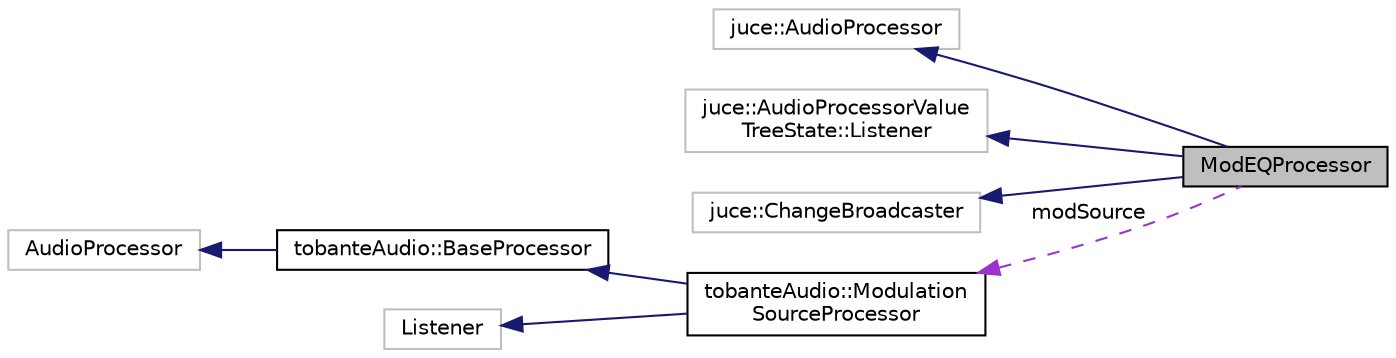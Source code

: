 digraph "ModEQProcessor"
{
  edge [fontname="Helvetica",fontsize="10",labelfontname="Helvetica",labelfontsize="10"];
  node [fontname="Helvetica",fontsize="10",shape=record];
  rankdir="LR";
  Node4 [label="ModEQProcessor",height=0.2,width=0.4,color="black", fillcolor="grey75", style="filled", fontcolor="black"];
  Node5 -> Node4 [dir="back",color="midnightblue",fontsize="10",style="solid",fontname="Helvetica"];
  Node5 [label="juce::AudioProcessor",height=0.2,width=0.4,color="grey75", fillcolor="white", style="filled"];
  Node6 -> Node4 [dir="back",color="midnightblue",fontsize="10",style="solid",fontname="Helvetica"];
  Node6 [label="juce::AudioProcessorValue\lTreeState::Listener",height=0.2,width=0.4,color="grey75", fillcolor="white", style="filled"];
  Node7 -> Node4 [dir="back",color="midnightblue",fontsize="10",style="solid",fontname="Helvetica"];
  Node7 [label="juce::ChangeBroadcaster",height=0.2,width=0.4,color="grey75", fillcolor="white", style="filled"];
  Node8 -> Node4 [dir="back",color="darkorchid3",fontsize="10",style="dashed",label=" modSource" ,fontname="Helvetica"];
  Node8 [label="tobanteAudio::Modulation\lSourceProcessor",height=0.2,width=0.4,color="black", fillcolor="white", style="filled",URL="$classtobanteAudio_1_1ModulationSourceProcessor.html",tooltip="Processor class for a modulation source. Holds a dsp::Oscillator<float>. "];
  Node9 -> Node8 [dir="back",color="midnightblue",fontsize="10",style="solid",fontname="Helvetica"];
  Node9 [label="tobanteAudio::BaseProcessor",height=0.2,width=0.4,color="black", fillcolor="white", style="filled",URL="$classtobanteAudio_1_1BaseProcessor.html",tooltip="Base class for all processors. "];
  Node10 -> Node9 [dir="back",color="midnightblue",fontsize="10",style="solid",fontname="Helvetica"];
  Node10 [label="AudioProcessor",height=0.2,width=0.4,color="grey75", fillcolor="white", style="filled"];
  Node11 -> Node8 [dir="back",color="midnightblue",fontsize="10",style="solid",fontname="Helvetica"];
  Node11 [label="Listener",height=0.2,width=0.4,color="grey75", fillcolor="white", style="filled"];
}
